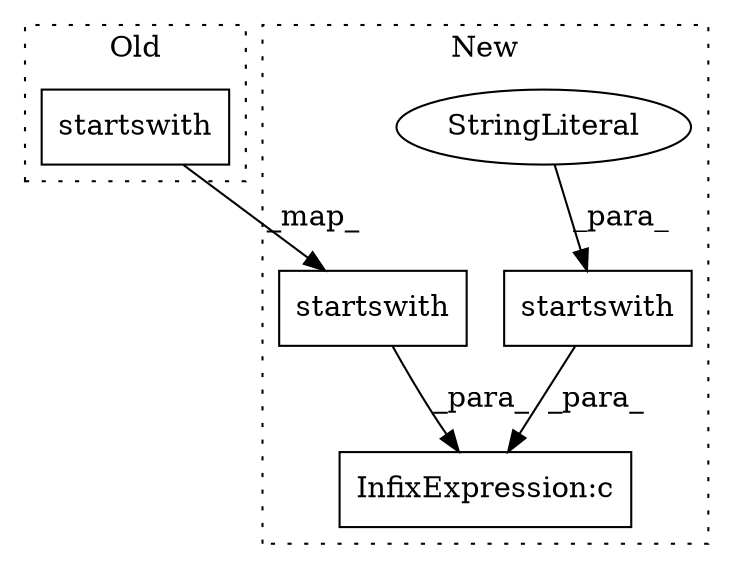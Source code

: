 digraph G {
subgraph cluster0 {
1 [label="startswith" a="32" s="2828,2891" l="11,1" shape="box"];
label = "Old";
style="dotted";
}
subgraph cluster1 {
2 [label="startswith" a="32" s="2875,2938" l="11,1" shape="box"];
3 [label="InfixExpression:c" a="27" s="2857" l="4" shape="box"];
4 [label="startswith" a="32" s="2829,2856" l="11,1" shape="box"];
5 [label="StringLiteral" a="45" s="2840" l="16" shape="ellipse"];
label = "New";
style="dotted";
}
1 -> 2 [label="_map_"];
2 -> 3 [label="_para_"];
4 -> 3 [label="_para_"];
5 -> 4 [label="_para_"];
}